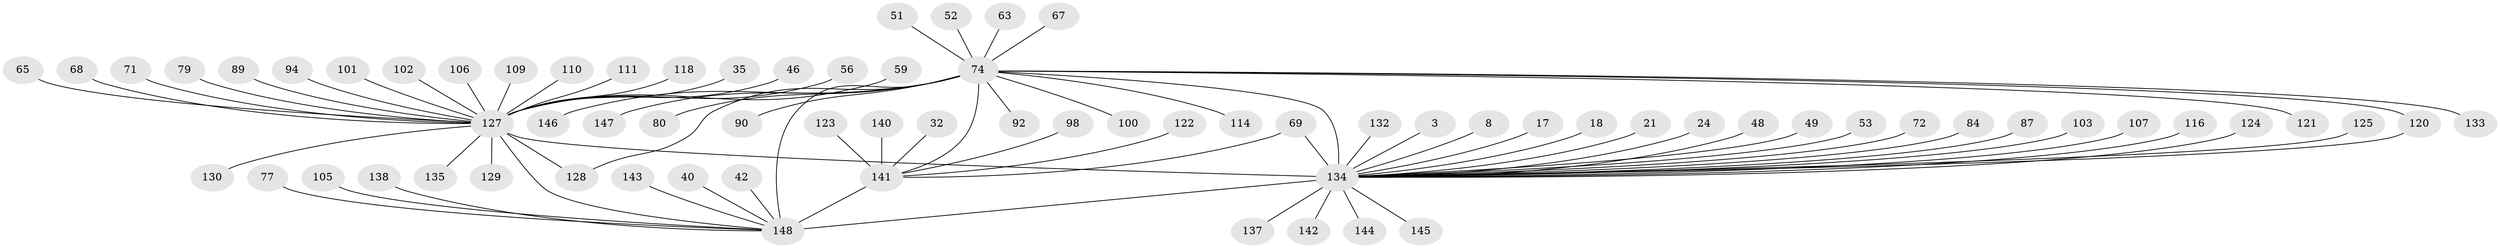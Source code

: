 // original degree distribution, {25: 0.006756756756756757, 13: 0.006756756756756757, 1: 0.4797297297297297, 7: 0.013513513513513514, 6: 0.02027027027027027, 18: 0.006756756756756757, 12: 0.006756756756756757, 11: 0.006756756756756757, 10: 0.006756756756756757, 9: 0.02027027027027027, 2: 0.2702702702702703, 3: 0.08783783783783784, 4: 0.033783783783783786, 8: 0.006756756756756757, 17: 0.006756756756756757, 5: 0.02027027027027027}
// Generated by graph-tools (version 1.1) at 2025/50/03/04/25 21:50:21]
// undirected, 74 vertices, 79 edges
graph export_dot {
graph [start="1"]
  node [color=gray90,style=filled];
  3;
  8;
  17;
  18;
  21;
  24;
  32;
  35;
  40;
  42;
  46;
  48;
  49;
  51;
  52;
  53;
  56;
  59;
  63;
  65;
  67;
  68;
  69;
  71;
  72;
  74 [super="+10+14+47+54+29"];
  77;
  79 [super="+76"];
  80;
  84;
  87;
  89;
  90;
  92;
  94;
  98;
  100;
  101;
  102 [super="+50"];
  103;
  105;
  106;
  107 [super="+86"];
  109 [super="+62"];
  110 [super="+45"];
  111;
  114 [super="+70"];
  116;
  118;
  120 [super="+78+82"];
  121;
  122 [super="+83"];
  123;
  124;
  125;
  127 [super="+115+126"];
  128 [super="+88"];
  129;
  130;
  132;
  133;
  134 [super="+119+7"];
  135;
  137 [super="+27"];
  138;
  140;
  141 [super="+117+139+136"];
  142;
  143;
  144;
  145 [super="+104"];
  146 [super="+43+44"];
  147;
  148 [super="+112+131+108+55"];
  3 -- 134;
  8 -- 134;
  17 -- 134;
  18 -- 134;
  21 -- 134;
  24 -- 134;
  32 -- 141;
  35 -- 127;
  40 -- 148;
  42 -- 148;
  46 -- 127;
  48 -- 134;
  49 -- 134;
  51 -- 74;
  52 -- 74;
  53 -- 134;
  56 -- 127;
  59 -- 127;
  63 -- 74;
  65 -- 127;
  67 -- 74;
  68 -- 127;
  69 -- 134 [weight=2];
  69 -- 141;
  71 -- 127;
  72 -- 134;
  74 -- 90;
  74 -- 92;
  74 -- 121;
  74 -- 148 [weight=9];
  74 -- 133;
  74 -- 147;
  74 -- 100;
  74 -- 80;
  74 -- 146;
  74 -- 128;
  74 -- 120 [weight=3];
  74 -- 114;
  74 -- 134 [weight=5];
  74 -- 141 [weight=3];
  77 -- 148;
  79 -- 127;
  84 -- 134;
  87 -- 134;
  89 -- 127;
  94 -- 127;
  98 -- 141;
  101 -- 127;
  102 -- 127;
  103 -- 134;
  105 -- 148;
  106 -- 127;
  107 -- 134;
  109 -- 127;
  110 -- 127 [weight=2];
  111 -- 127;
  116 -- 134;
  118 -- 127;
  120 -- 134;
  122 -- 141;
  123 -- 141;
  124 -- 134;
  125 -- 134;
  127 -- 128;
  127 -- 129;
  127 -- 130;
  127 -- 135;
  127 -- 148 [weight=3];
  127 -- 134 [weight=10];
  132 -- 134;
  134 -- 148 [weight=6];
  134 -- 137;
  134 -- 142;
  134 -- 144;
  134 -- 145;
  138 -- 148;
  140 -- 141;
  141 -- 148 [weight=6];
  143 -- 148;
}
